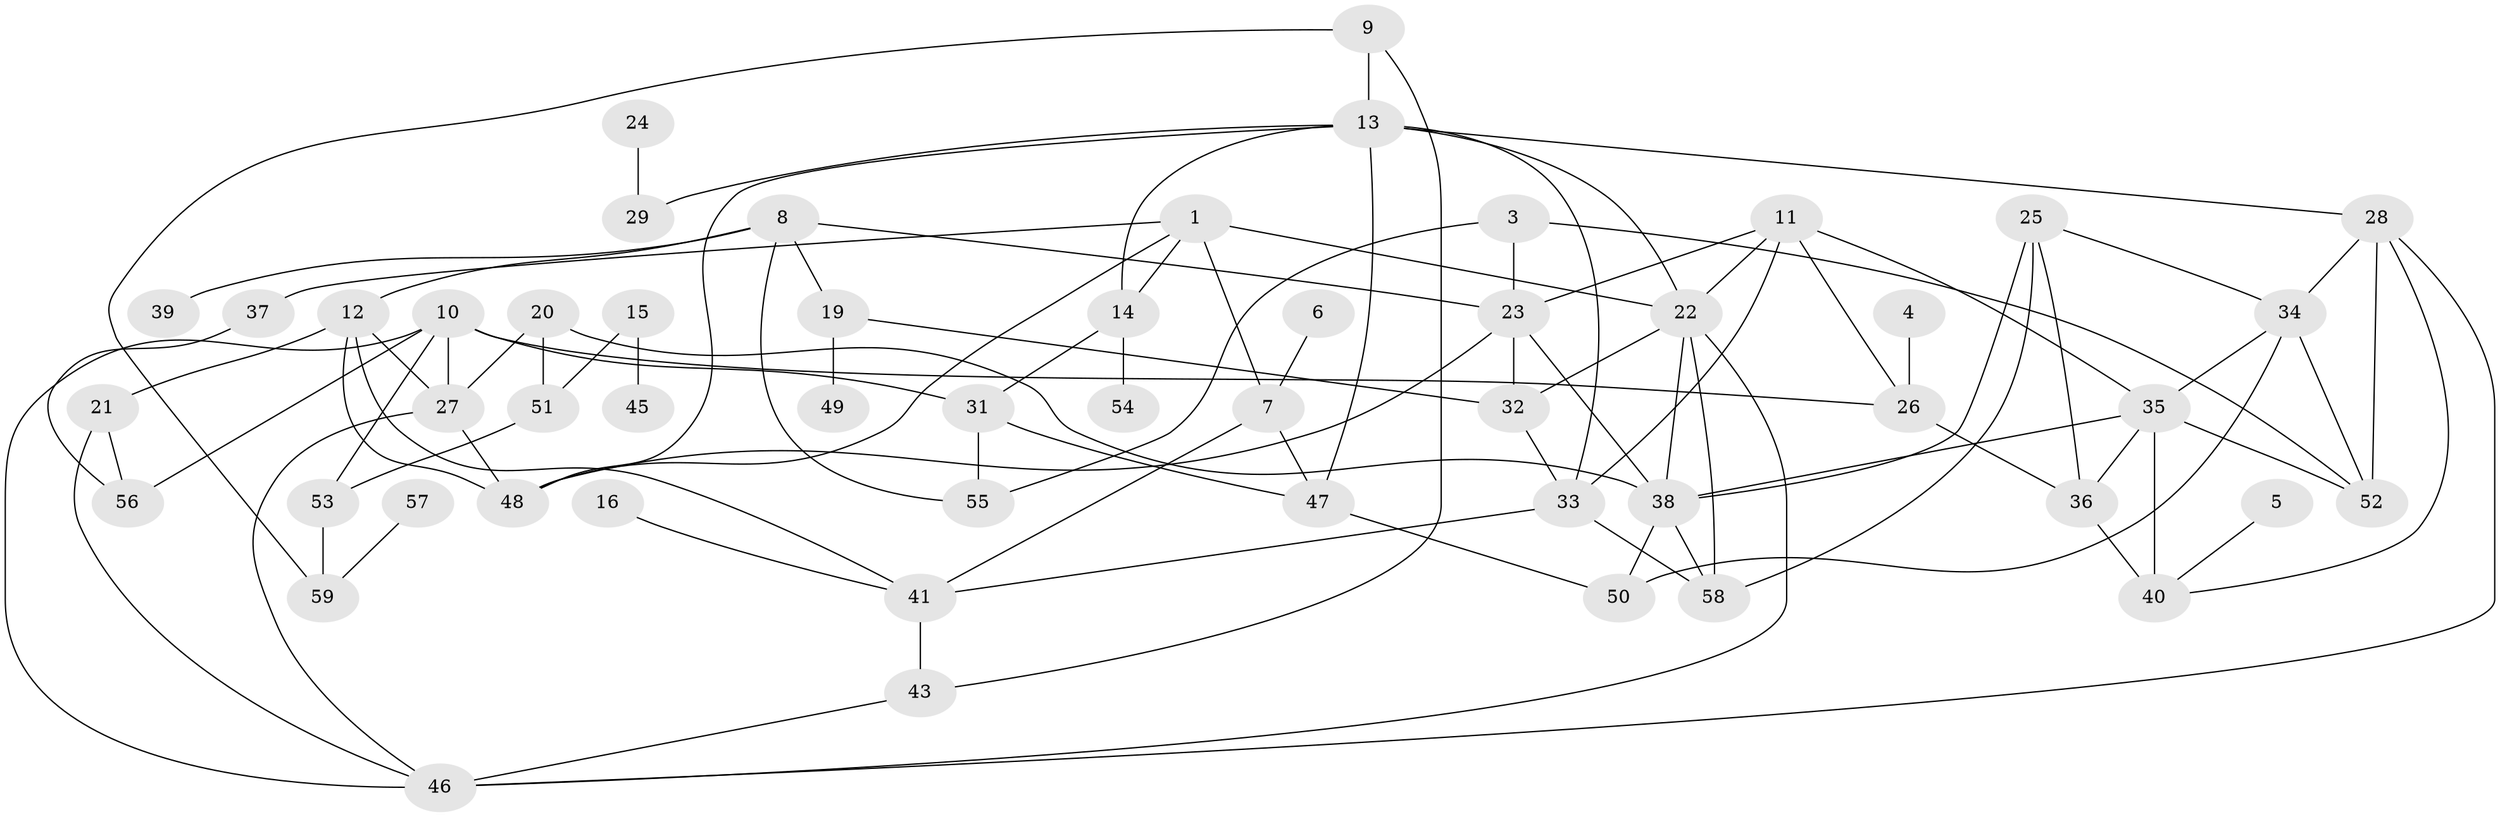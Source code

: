 // original degree distribution, {3: 0.3263157894736842, 2: 0.1368421052631579, 4: 0.14736842105263157, 5: 0.09473684210526316, 0: 0.05263157894736842, 1: 0.17894736842105263, 6: 0.05263157894736842, 7: 0.010526315789473684}
// Generated by graph-tools (version 1.1) at 2025/35/03/04/25 23:35:44]
// undirected, 53 vertices, 96 edges
graph export_dot {
  node [color=gray90,style=filled];
  1;
  3;
  4;
  5;
  6;
  7;
  8;
  9;
  10;
  11;
  12;
  13;
  14;
  15;
  16;
  19;
  20;
  21;
  22;
  23;
  24;
  25;
  26;
  27;
  28;
  29;
  31;
  32;
  33;
  34;
  35;
  36;
  37;
  38;
  39;
  40;
  41;
  43;
  45;
  46;
  47;
  48;
  49;
  50;
  51;
  52;
  53;
  54;
  55;
  56;
  57;
  58;
  59;
  1 -- 7 [weight=1.0];
  1 -- 14 [weight=1.0];
  1 -- 22 [weight=1.0];
  1 -- 37 [weight=1.0];
  1 -- 48 [weight=1.0];
  3 -- 23 [weight=1.0];
  3 -- 52 [weight=1.0];
  3 -- 55 [weight=1.0];
  4 -- 26 [weight=1.0];
  5 -- 40 [weight=1.0];
  6 -- 7 [weight=1.0];
  7 -- 41 [weight=1.0];
  7 -- 47 [weight=1.0];
  8 -- 12 [weight=1.0];
  8 -- 19 [weight=1.0];
  8 -- 23 [weight=1.0];
  8 -- 39 [weight=1.0];
  8 -- 55 [weight=1.0];
  9 -- 13 [weight=1.0];
  9 -- 43 [weight=1.0];
  9 -- 59 [weight=1.0];
  10 -- 26 [weight=1.0];
  10 -- 27 [weight=1.0];
  10 -- 31 [weight=2.0];
  10 -- 46 [weight=1.0];
  10 -- 53 [weight=1.0];
  10 -- 56 [weight=1.0];
  11 -- 22 [weight=1.0];
  11 -- 23 [weight=1.0];
  11 -- 26 [weight=1.0];
  11 -- 33 [weight=1.0];
  11 -- 35 [weight=1.0];
  12 -- 21 [weight=1.0];
  12 -- 27 [weight=1.0];
  12 -- 41 [weight=1.0];
  12 -- 48 [weight=1.0];
  13 -- 14 [weight=1.0];
  13 -- 22 [weight=1.0];
  13 -- 28 [weight=1.0];
  13 -- 29 [weight=1.0];
  13 -- 33 [weight=1.0];
  13 -- 47 [weight=1.0];
  13 -- 48 [weight=1.0];
  14 -- 31 [weight=1.0];
  14 -- 54 [weight=1.0];
  15 -- 45 [weight=1.0];
  15 -- 51 [weight=1.0];
  16 -- 41 [weight=1.0];
  19 -- 32 [weight=1.0];
  19 -- 49 [weight=1.0];
  20 -- 27 [weight=1.0];
  20 -- 38 [weight=1.0];
  20 -- 51 [weight=1.0];
  21 -- 46 [weight=1.0];
  21 -- 56 [weight=1.0];
  22 -- 32 [weight=1.0];
  22 -- 38 [weight=1.0];
  22 -- 46 [weight=1.0];
  22 -- 58 [weight=1.0];
  23 -- 32 [weight=1.0];
  23 -- 38 [weight=1.0];
  23 -- 48 [weight=1.0];
  24 -- 29 [weight=1.0];
  25 -- 34 [weight=1.0];
  25 -- 36 [weight=1.0];
  25 -- 38 [weight=2.0];
  25 -- 58 [weight=1.0];
  26 -- 36 [weight=1.0];
  27 -- 46 [weight=1.0];
  27 -- 48 [weight=3.0];
  28 -- 34 [weight=1.0];
  28 -- 40 [weight=1.0];
  28 -- 46 [weight=1.0];
  28 -- 52 [weight=1.0];
  31 -- 47 [weight=1.0];
  31 -- 55 [weight=1.0];
  32 -- 33 [weight=1.0];
  33 -- 41 [weight=1.0];
  33 -- 58 [weight=1.0];
  34 -- 35 [weight=1.0];
  34 -- 50 [weight=1.0];
  34 -- 52 [weight=1.0];
  35 -- 36 [weight=1.0];
  35 -- 38 [weight=1.0];
  35 -- 40 [weight=1.0];
  35 -- 52 [weight=1.0];
  36 -- 40 [weight=2.0];
  37 -- 56 [weight=1.0];
  38 -- 50 [weight=1.0];
  38 -- 58 [weight=1.0];
  41 -- 43 [weight=1.0];
  43 -- 46 [weight=1.0];
  47 -- 50 [weight=1.0];
  51 -- 53 [weight=1.0];
  53 -- 59 [weight=1.0];
  57 -- 59 [weight=1.0];
}
